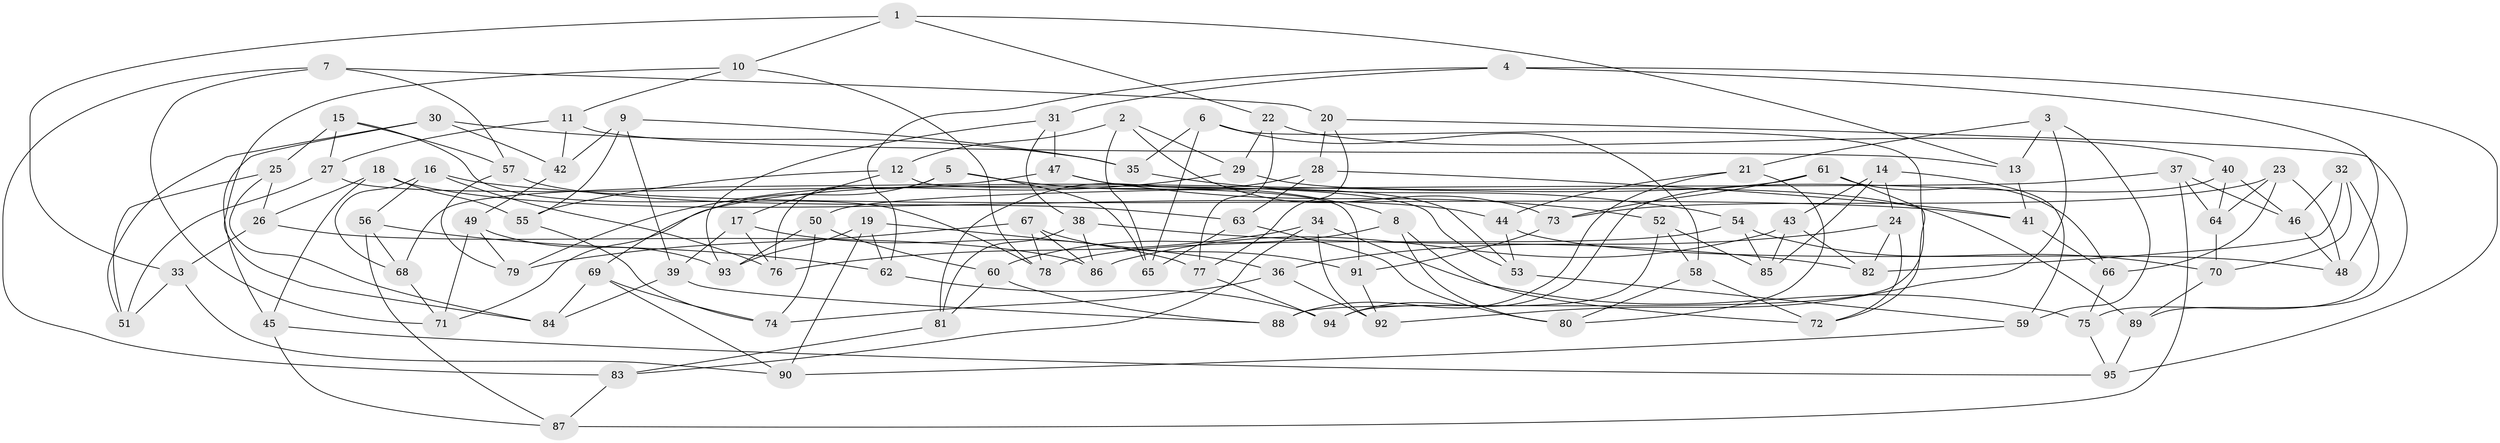 // coarse degree distribution, {5: 0.1864406779661017, 4: 0.3728813559322034, 6: 0.423728813559322, 3: 0.01694915254237288}
// Generated by graph-tools (version 1.1) at 2025/24/03/03/25 07:24:24]
// undirected, 95 vertices, 190 edges
graph export_dot {
graph [start="1"]
  node [color=gray90,style=filled];
  1;
  2;
  3;
  4;
  5;
  6;
  7;
  8;
  9;
  10;
  11;
  12;
  13;
  14;
  15;
  16;
  17;
  18;
  19;
  20;
  21;
  22;
  23;
  24;
  25;
  26;
  27;
  28;
  29;
  30;
  31;
  32;
  33;
  34;
  35;
  36;
  37;
  38;
  39;
  40;
  41;
  42;
  43;
  44;
  45;
  46;
  47;
  48;
  49;
  50;
  51;
  52;
  53;
  54;
  55;
  56;
  57;
  58;
  59;
  60;
  61;
  62;
  63;
  64;
  65;
  66;
  67;
  68;
  69;
  70;
  71;
  72;
  73;
  74;
  75;
  76;
  77;
  78;
  79;
  80;
  81;
  82;
  83;
  84;
  85;
  86;
  87;
  88;
  89;
  90;
  91;
  92;
  93;
  94;
  95;
  1 -- 22;
  1 -- 13;
  1 -- 10;
  1 -- 33;
  2 -- 65;
  2 -- 12;
  2 -- 29;
  2 -- 73;
  3 -- 13;
  3 -- 59;
  3 -- 21;
  3 -- 92;
  4 -- 48;
  4 -- 95;
  4 -- 62;
  4 -- 31;
  5 -- 76;
  5 -- 8;
  5 -- 65;
  5 -- 69;
  6 -- 35;
  6 -- 58;
  6 -- 88;
  6 -- 65;
  7 -- 57;
  7 -- 83;
  7 -- 71;
  7 -- 20;
  8 -- 80;
  8 -- 72;
  8 -- 60;
  9 -- 55;
  9 -- 42;
  9 -- 39;
  9 -- 35;
  10 -- 11;
  10 -- 78;
  10 -- 84;
  11 -- 42;
  11 -- 13;
  11 -- 27;
  12 -- 17;
  12 -- 91;
  12 -- 55;
  13 -- 41;
  14 -- 59;
  14 -- 43;
  14 -- 85;
  14 -- 24;
  15 -- 27;
  15 -- 57;
  15 -- 78;
  15 -- 25;
  16 -- 56;
  16 -- 68;
  16 -- 41;
  16 -- 76;
  17 -- 76;
  17 -- 39;
  17 -- 77;
  18 -- 44;
  18 -- 26;
  18 -- 55;
  18 -- 45;
  19 -- 90;
  19 -- 93;
  19 -- 62;
  19 -- 36;
  20 -- 89;
  20 -- 77;
  20 -- 28;
  21 -- 80;
  21 -- 44;
  21 -- 88;
  22 -- 40;
  22 -- 77;
  22 -- 29;
  23 -- 64;
  23 -- 48;
  23 -- 73;
  23 -- 66;
  24 -- 36;
  24 -- 82;
  24 -- 72;
  25 -- 51;
  25 -- 26;
  25 -- 84;
  26 -- 33;
  26 -- 86;
  27 -- 51;
  27 -- 53;
  28 -- 63;
  28 -- 41;
  28 -- 81;
  29 -- 79;
  29 -- 89;
  30 -- 45;
  30 -- 35;
  30 -- 42;
  30 -- 51;
  31 -- 93;
  31 -- 47;
  31 -- 38;
  32 -- 70;
  32 -- 46;
  32 -- 75;
  32 -- 82;
  33 -- 90;
  33 -- 51;
  34 -- 92;
  34 -- 75;
  34 -- 83;
  34 -- 76;
  35 -- 54;
  36 -- 92;
  36 -- 74;
  37 -- 87;
  37 -- 50;
  37 -- 46;
  37 -- 64;
  38 -- 82;
  38 -- 81;
  38 -- 86;
  39 -- 88;
  39 -- 84;
  40 -- 94;
  40 -- 64;
  40 -- 46;
  41 -- 66;
  42 -- 49;
  43 -- 82;
  43 -- 86;
  43 -- 85;
  44 -- 53;
  44 -- 48;
  45 -- 87;
  45 -- 95;
  46 -- 48;
  47 -- 68;
  47 -- 53;
  47 -- 52;
  49 -- 71;
  49 -- 93;
  49 -- 79;
  50 -- 74;
  50 -- 93;
  50 -- 60;
  52 -- 58;
  52 -- 94;
  52 -- 85;
  53 -- 59;
  54 -- 78;
  54 -- 85;
  54 -- 70;
  55 -- 74;
  56 -- 62;
  56 -- 68;
  56 -- 87;
  57 -- 79;
  57 -- 63;
  58 -- 80;
  58 -- 72;
  59 -- 90;
  60 -- 81;
  60 -- 88;
  61 -- 66;
  61 -- 71;
  61 -- 73;
  61 -- 72;
  62 -- 94;
  63 -- 80;
  63 -- 65;
  64 -- 70;
  66 -- 75;
  67 -- 86;
  67 -- 78;
  67 -- 79;
  67 -- 91;
  68 -- 71;
  69 -- 90;
  69 -- 74;
  69 -- 84;
  70 -- 89;
  73 -- 91;
  75 -- 95;
  77 -- 94;
  81 -- 83;
  83 -- 87;
  89 -- 95;
  91 -- 92;
}
